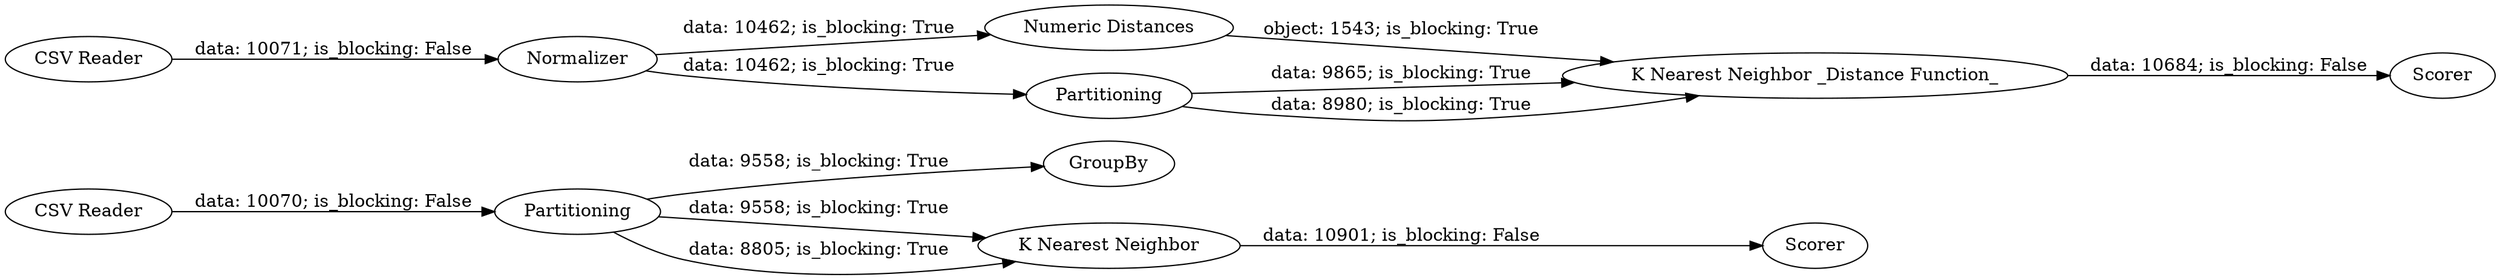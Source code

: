 digraph {
	"-8126880818676386267_4" [label=GroupBy]
	"-8126880818676386267_2" [label="CSV Reader"]
	"-8126880818676386267_3" [label=Partitioning]
	"-8126880818676386267_9" [label=Scorer]
	"-8126880818676386267_10" [label="Numeric Distances"]
	"-8126880818676386267_11" [label=Normalizer]
	"-8126880818676386267_6" [label="K Nearest Neighbor _Distance Function_"]
	"-8126880818676386267_1" [label="K Nearest Neighbor"]
	"-8126880818676386267_7" [label="CSV Reader"]
	"-8126880818676386267_5" [label=Scorer]
	"-8126880818676386267_8" [label=Partitioning]
	"-8126880818676386267_10" -> "-8126880818676386267_6" [label="object: 1543; is_blocking: True"]
	"-8126880818676386267_1" -> "-8126880818676386267_5" [label="data: 10901; is_blocking: False"]
	"-8126880818676386267_8" -> "-8126880818676386267_6" [label="data: 9865; is_blocking: True"]
	"-8126880818676386267_3" -> "-8126880818676386267_1" [label="data: 9558; is_blocking: True"]
	"-8126880818676386267_3" -> "-8126880818676386267_1" [label="data: 8805; is_blocking: True"]
	"-8126880818676386267_6" -> "-8126880818676386267_9" [label="data: 10684; is_blocking: False"]
	"-8126880818676386267_8" -> "-8126880818676386267_6" [label="data: 8980; is_blocking: True"]
	"-8126880818676386267_3" -> "-8126880818676386267_4" [label="data: 9558; is_blocking: True"]
	"-8126880818676386267_11" -> "-8126880818676386267_8" [label="data: 10462; is_blocking: True"]
	"-8126880818676386267_11" -> "-8126880818676386267_10" [label="data: 10462; is_blocking: True"]
	"-8126880818676386267_7" -> "-8126880818676386267_11" [label="data: 10071; is_blocking: False"]
	"-8126880818676386267_2" -> "-8126880818676386267_3" [label="data: 10070; is_blocking: False"]
	rankdir=LR
}
